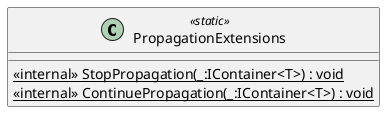 @startuml
class PropagationExtensions <<static>> {
    <<internal>> {static} StopPropagation(_:IContainer<T>) : void
    <<internal>> {static} ContinuePropagation(_:IContainer<T>) : void
}
@enduml
